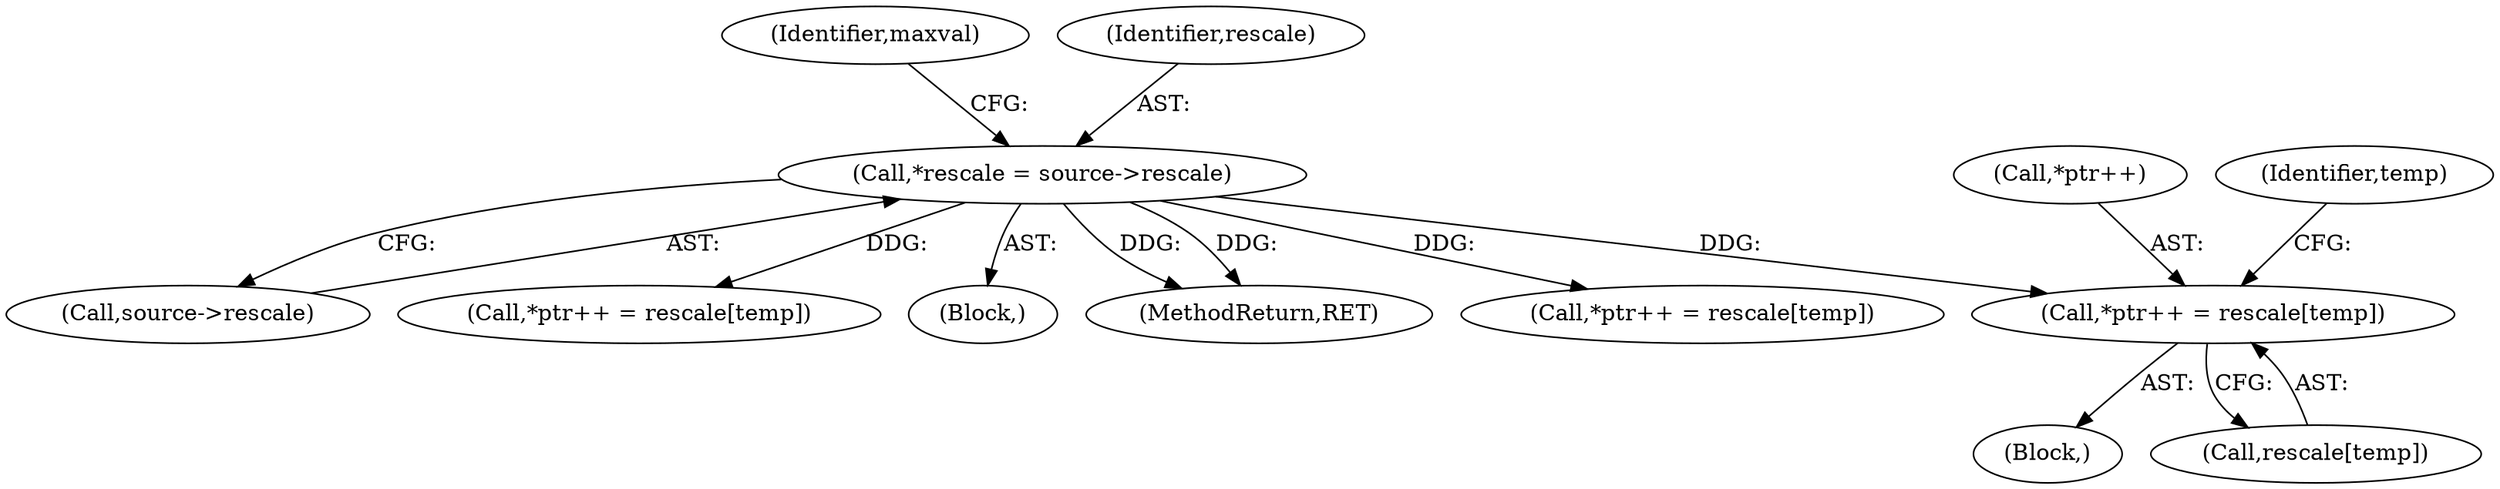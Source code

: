 digraph "0_libjpeg-turbo_9c78a04df4e44ef6487eee99c4258397f4fdca55_2@array" {
"1000191" [label="(Call,*ptr++ = rescale[temp])"];
"1000114" [label="(Call,*rescale = source->rescale)"];
"1000116" [label="(Call,source->rescale)"];
"1000219" [label="(Call,*ptr++ = rescale[temp])"];
"1000168" [label="(Block,)"];
"1000192" [label="(Call,*ptr++)"];
"1000104" [label="(Block,)"];
"1000122" [label="(Identifier,maxval)"];
"1000115" [label="(Identifier,rescale)"];
"1000256" [label="(MethodReturn,RET)"];
"1000195" [label="(Call,rescale[temp])"];
"1000114" [label="(Call,*rescale = source->rescale)"];
"1000199" [label="(Identifier,temp)"];
"1000247" [label="(Call,*ptr++ = rescale[temp])"];
"1000191" [label="(Call,*ptr++ = rescale[temp])"];
"1000191" -> "1000168"  [label="AST: "];
"1000191" -> "1000195"  [label="CFG: "];
"1000192" -> "1000191"  [label="AST: "];
"1000195" -> "1000191"  [label="AST: "];
"1000199" -> "1000191"  [label="CFG: "];
"1000114" -> "1000191"  [label="DDG: "];
"1000114" -> "1000104"  [label="AST: "];
"1000114" -> "1000116"  [label="CFG: "];
"1000115" -> "1000114"  [label="AST: "];
"1000116" -> "1000114"  [label="AST: "];
"1000122" -> "1000114"  [label="CFG: "];
"1000114" -> "1000256"  [label="DDG: "];
"1000114" -> "1000256"  [label="DDG: "];
"1000114" -> "1000219"  [label="DDG: "];
"1000114" -> "1000247"  [label="DDG: "];
}
